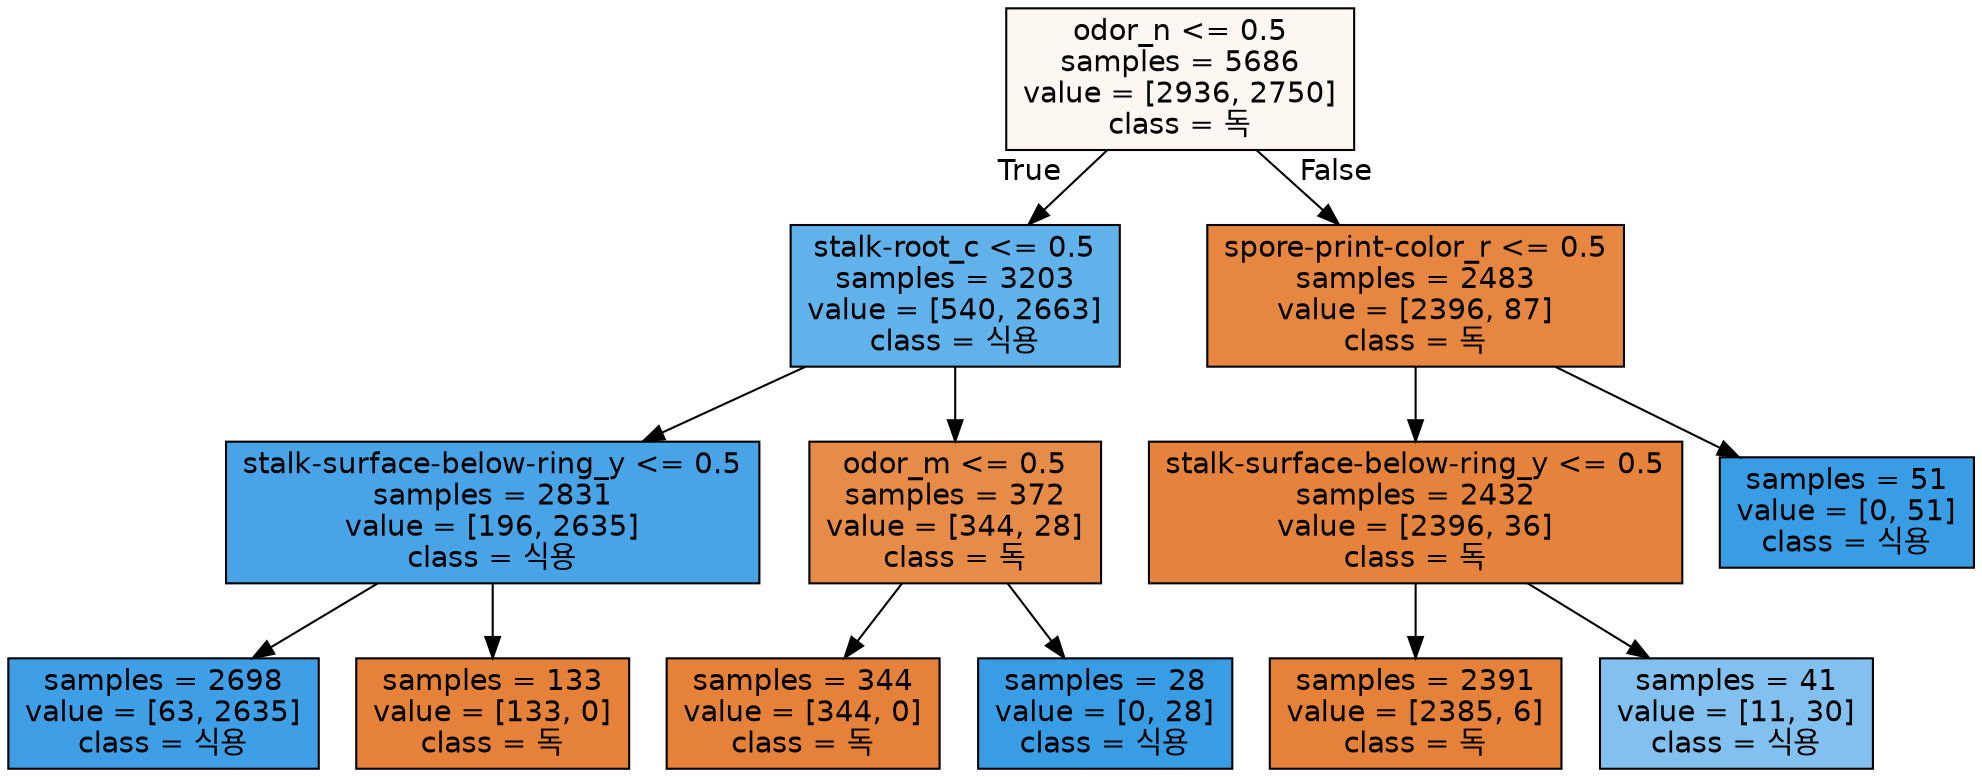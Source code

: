 digraph Tree {
node [shape=box, style="filled", color="black", fontname="helvetica"] ;
edge [fontname="helvetica"] ;
0 [label="odor_n <= 0.5\nsamples = 5686\nvalue = [2936, 2750]\nclass = 독", fillcolor="#fdf7f2"] ;
1 [label="stalk-root_c <= 0.5\nsamples = 3203\nvalue = [540, 2663]\nclass = 식용", fillcolor="#61b1ea"] ;
0 -> 1 [labeldistance=2.5, labelangle=45, headlabel="True"] ;
2 [label="stalk-surface-below-ring_y <= 0.5\nsamples = 2831\nvalue = [196, 2635]\nclass = 식용", fillcolor="#48a4e7"] ;
1 -> 2 ;
3 [label="samples = 2698\nvalue = [63, 2635]\nclass = 식용", fillcolor="#3e9fe6"] ;
2 -> 3 ;
4 [label="samples = 133\nvalue = [133, 0]\nclass = 독", fillcolor="#e58139"] ;
2 -> 4 ;
5 [label="odor_m <= 0.5\nsamples = 372\nvalue = [344, 28]\nclass = 독", fillcolor="#e78b49"] ;
1 -> 5 ;
6 [label="samples = 344\nvalue = [344, 0]\nclass = 독", fillcolor="#e58139"] ;
5 -> 6 ;
7 [label="samples = 28\nvalue = [0, 28]\nclass = 식용", fillcolor="#399de5"] ;
5 -> 7 ;
8 [label="spore-print-color_r <= 0.5\nsamples = 2483\nvalue = [2396, 87]\nclass = 독", fillcolor="#e68640"] ;
0 -> 8 [labeldistance=2.5, labelangle=-45, headlabel="False"] ;
9 [label="stalk-surface-below-ring_y <= 0.5\nsamples = 2432\nvalue = [2396, 36]\nclass = 독", fillcolor="#e5833c"] ;
8 -> 9 ;
10 [label="samples = 2391\nvalue = [2385, 6]\nclass = 독", fillcolor="#e58139"] ;
9 -> 10 ;
11 [label="samples = 41\nvalue = [11, 30]\nclass = 식용", fillcolor="#82c1ef"] ;
9 -> 11 ;
12 [label="samples = 51\nvalue = [0, 51]\nclass = 식용", fillcolor="#399de5"] ;
8 -> 12 ;
}